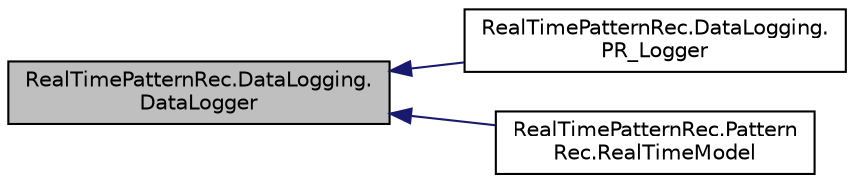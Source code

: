 digraph "RealTimePatternRec.DataLogging.DataLogger"
{
 // LATEX_PDF_SIZE
  edge [fontname="Helvetica",fontsize="10",labelfontname="Helvetica",labelfontsize="10"];
  node [fontname="Helvetica",fontsize="10",shape=record];
  rankdir="LR";
  Node1 [label="RealTimePatternRec.DataLogging.\lDataLogger",height=0.2,width=0.4,color="black", fillcolor="grey75", style="filled", fontcolor="black",tooltip="Creates an object that runs on it's own thread to manage data collection at reliable time intervals"];
  Node1 -> Node2 [dir="back",color="midnightblue",fontsize="10",style="solid",fontname="Helvetica"];
  Node2 [label="RealTimePatternRec.DataLogging.\lPR_Logger",height=0.2,width=0.4,color="black", fillcolor="white", style="filled",URL="$class_real_time_pattern_rec_1_1_data_logging_1_1_p_r___logger.html",tooltip="class derived from regular DataLogger class to facilitate data collection for pattern recognition wit..."];
  Node1 -> Node3 [dir="back",color="midnightblue",fontsize="10",style="solid",fontname="Helvetica"];
  Node3 [label="RealTimePatternRec.Pattern\lRec.RealTimeModel",height=0.2,width=0.4,color="black", fillcolor="white", style="filled",URL="$class_real_time_pattern_rec_1_1_pattern_rec_1_1_real_time_model.html",tooltip="Enables consistent real-time prediction from a Model object at the specified frequency it was trained..."];
}
